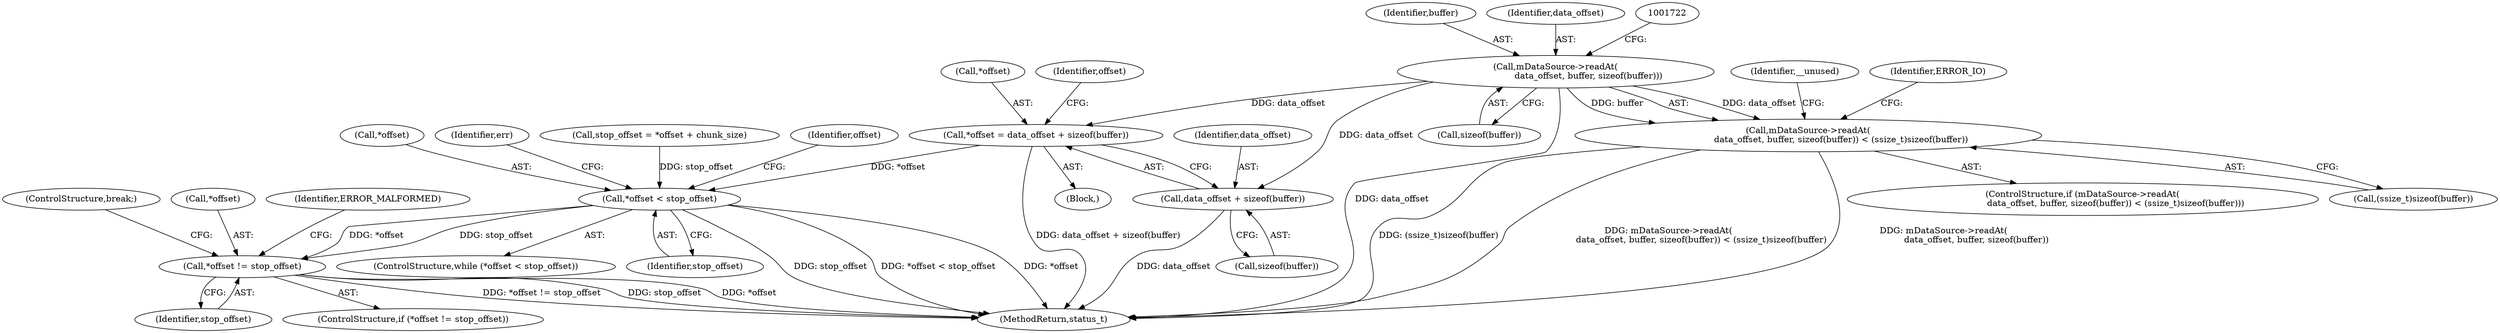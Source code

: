 digraph "0_Android_e7142a0703bc93f75e213e96ebc19000022afed9@API" {
"1001716" [label="(Call,mDataSource->readAt(\n                        data_offset, buffer, sizeof(buffer)))"];
"1001715" [label="(Call,mDataSource->readAt(\n                        data_offset, buffer, sizeof(buffer)) < (ssize_t)sizeof(buffer))"];
"1001802" [label="(Call,*offset = data_offset + sizeof(buffer))"];
"1001810" [label="(Call,*offset < stop_offset)"];
"1001831" [label="(Call,*offset != stop_offset)"];
"1001805" [label="(Call,data_offset + sizeof(buffer))"];
"1001838" [label="(ControlStructure,break;)"];
"1001718" [label="(Identifier,buffer)"];
"1001817" [label="(Identifier,err)"];
"1001714" [label="(ControlStructure,if (mDataSource->readAt(\n                        data_offset, buffer, sizeof(buffer)) < (ssize_t)sizeof(buffer)))"];
"1001796" [label="(Call,stop_offset = *offset + chunk_size)"];
"1001806" [label="(Identifier,data_offset)"];
"1001730" [label="(Identifier,__unused)"];
"1001717" [label="(Identifier,data_offset)"];
"1001699" [label="(Block,)"];
"1001715" [label="(Call,mDataSource->readAt(\n                        data_offset, buffer, sizeof(buffer)) < (ssize_t)sizeof(buffer))"];
"1001832" [label="(Call,*offset)"];
"1001834" [label="(Identifier,stop_offset)"];
"1001813" [label="(Identifier,stop_offset)"];
"1001837" [label="(Identifier,ERROR_MALFORMED)"];
"1001803" [label="(Call,*offset)"];
"1001831" [label="(Call,*offset != stop_offset)"];
"1001802" [label="(Call,*offset = data_offset + sizeof(buffer))"];
"1001719" [label="(Call,sizeof(buffer))"];
"1001727" [label="(Identifier,ERROR_IO)"];
"1001805" [label="(Call,data_offset + sizeof(buffer))"];
"1001809" [label="(ControlStructure,while (*offset < stop_offset))"];
"1001830" [label="(ControlStructure,if (*offset != stop_offset))"];
"1001807" [label="(Call,sizeof(buffer))"];
"1003275" [label="(MethodReturn,status_t)"];
"1001812" [label="(Identifier,offset)"];
"1001721" [label="(Call,(ssize_t)sizeof(buffer))"];
"1001833" [label="(Identifier,offset)"];
"1001811" [label="(Call,*offset)"];
"1001810" [label="(Call,*offset < stop_offset)"];
"1001716" [label="(Call,mDataSource->readAt(\n                        data_offset, buffer, sizeof(buffer)))"];
"1001716" -> "1001715"  [label="AST: "];
"1001716" -> "1001719"  [label="CFG: "];
"1001717" -> "1001716"  [label="AST: "];
"1001718" -> "1001716"  [label="AST: "];
"1001719" -> "1001716"  [label="AST: "];
"1001722" -> "1001716"  [label="CFG: "];
"1001716" -> "1003275"  [label="DDG: data_offset"];
"1001716" -> "1001715"  [label="DDG: data_offset"];
"1001716" -> "1001715"  [label="DDG: buffer"];
"1001716" -> "1001802"  [label="DDG: data_offset"];
"1001716" -> "1001805"  [label="DDG: data_offset"];
"1001715" -> "1001714"  [label="AST: "];
"1001715" -> "1001721"  [label="CFG: "];
"1001721" -> "1001715"  [label="AST: "];
"1001727" -> "1001715"  [label="CFG: "];
"1001730" -> "1001715"  [label="CFG: "];
"1001715" -> "1003275"  [label="DDG: mDataSource->readAt(\n                        data_offset, buffer, sizeof(buffer))"];
"1001715" -> "1003275"  [label="DDG: (ssize_t)sizeof(buffer)"];
"1001715" -> "1003275"  [label="DDG: mDataSource->readAt(\n                        data_offset, buffer, sizeof(buffer)) < (ssize_t)sizeof(buffer)"];
"1001802" -> "1001699"  [label="AST: "];
"1001802" -> "1001805"  [label="CFG: "];
"1001803" -> "1001802"  [label="AST: "];
"1001805" -> "1001802"  [label="AST: "];
"1001812" -> "1001802"  [label="CFG: "];
"1001802" -> "1003275"  [label="DDG: data_offset + sizeof(buffer)"];
"1001802" -> "1001810"  [label="DDG: *offset"];
"1001810" -> "1001809"  [label="AST: "];
"1001810" -> "1001813"  [label="CFG: "];
"1001811" -> "1001810"  [label="AST: "];
"1001813" -> "1001810"  [label="AST: "];
"1001817" -> "1001810"  [label="CFG: "];
"1001833" -> "1001810"  [label="CFG: "];
"1001810" -> "1003275"  [label="DDG: stop_offset"];
"1001810" -> "1003275"  [label="DDG: *offset"];
"1001810" -> "1003275"  [label="DDG: *offset < stop_offset"];
"1001796" -> "1001810"  [label="DDG: stop_offset"];
"1001810" -> "1001831"  [label="DDG: *offset"];
"1001810" -> "1001831"  [label="DDG: stop_offset"];
"1001831" -> "1001830"  [label="AST: "];
"1001831" -> "1001834"  [label="CFG: "];
"1001832" -> "1001831"  [label="AST: "];
"1001834" -> "1001831"  [label="AST: "];
"1001837" -> "1001831"  [label="CFG: "];
"1001838" -> "1001831"  [label="CFG: "];
"1001831" -> "1003275"  [label="DDG: *offset != stop_offset"];
"1001831" -> "1003275"  [label="DDG: stop_offset"];
"1001831" -> "1003275"  [label="DDG: *offset"];
"1001805" -> "1001807"  [label="CFG: "];
"1001806" -> "1001805"  [label="AST: "];
"1001807" -> "1001805"  [label="AST: "];
"1001805" -> "1003275"  [label="DDG: data_offset"];
}
